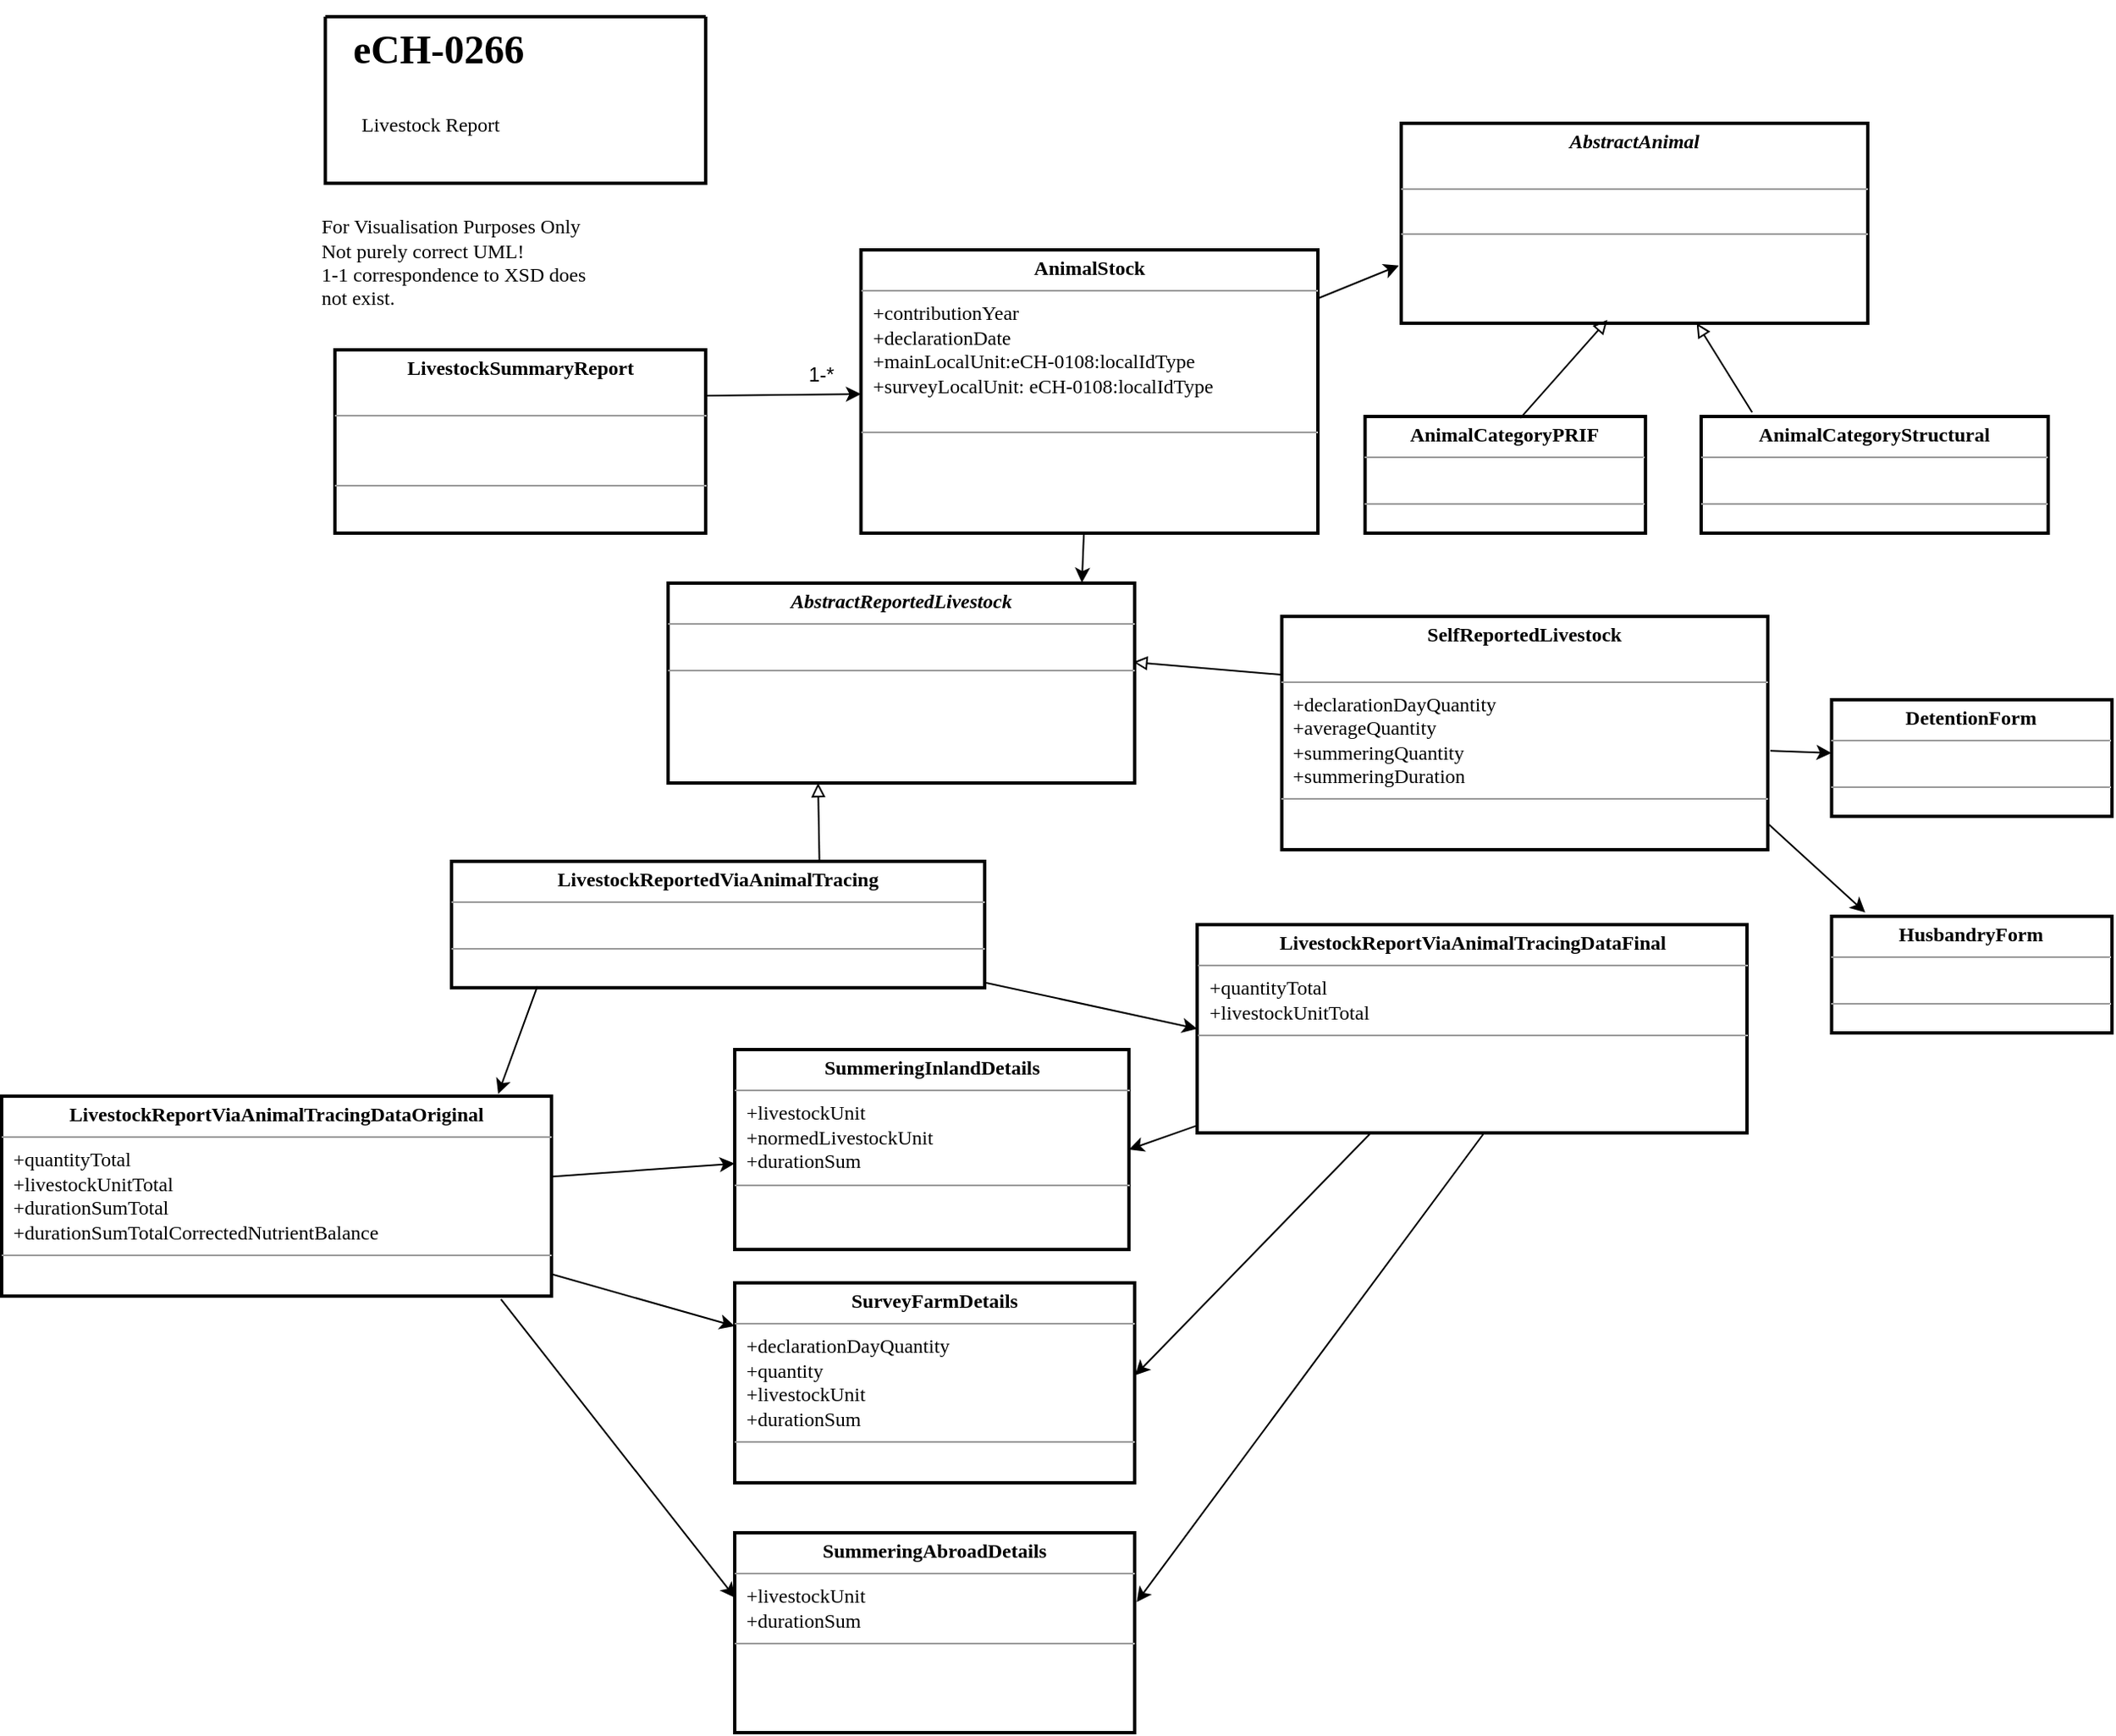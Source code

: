 <mxfile version="24.2.5" type="device">
  <diagram id="C5RBs43oDa-KdzZeNtuy" name="Page-1">
    <mxGraphModel dx="3040" dy="697" grid="1" gridSize="10" guides="1" tooltips="1" connect="1" arrows="1" fold="1" page="1" pageScale="1" pageWidth="1654" pageHeight="1169" math="0" shadow="0">
      <root>
        <mxCell id="WIyWlLk6GJQsqaUBKTNV-0" />
        <mxCell id="WIyWlLk6GJQsqaUBKTNV-1" parent="WIyWlLk6GJQsqaUBKTNV-0" />
        <mxCell id="IQKzHhust3R2YVrMN2TA-7" value="" style="swimlane;startSize=0;sketch=0;fontFamily=Verdana;strokeWidth=2;" parent="WIyWlLk6GJQsqaUBKTNV-1" vertex="1">
          <mxGeometry x="194.25" y="40" width="228.3" height="100" as="geometry" />
        </mxCell>
        <mxCell id="IQKzHhust3R2YVrMN2TA-8" value="&lt;h1&gt;&lt;span style=&quot;background-color: initial;&quot;&gt;eCH-0266&lt;/span&gt;&lt;/h1&gt;&lt;div&gt;&lt;br&gt;&lt;/div&gt;" style="text;html=1;strokeColor=none;fillColor=none;spacing=5;spacingTop=-20;whiteSpace=wrap;overflow=hidden;rounded=0;strokeWidth=2;fontFamily=Verdana;" parent="IQKzHhust3R2YVrMN2TA-7" vertex="1">
          <mxGeometry x="11.3" width="195.7" height="80" as="geometry" />
        </mxCell>
        <mxCell id="IQKzHhust3R2YVrMN2TA-9" value="Livestock Report" style="text;html=1;strokeColor=none;fillColor=none;align=left;verticalAlign=middle;whiteSpace=wrap;rounded=0;strokeWidth=2;fontFamily=Verdana;" parent="IQKzHhust3R2YVrMN2TA-7" vertex="1">
          <mxGeometry x="19.6" y="50" width="226.4" height="30" as="geometry" />
        </mxCell>
        <mxCell id="IQKzHhust3R2YVrMN2TA-10" value="For Visualisation Purposes Only&lt;br&gt;Not purely correct UML!&lt;br&gt;1-1 correspondence to XSD does &lt;br&gt;not exist.&lt;div&gt;&lt;br&gt;&lt;div&gt;&lt;div&gt;&lt;br&gt;&lt;/div&gt;&lt;div&gt;&lt;br&gt;&lt;/div&gt;&lt;/div&gt;&lt;/div&gt;" style="text;html=1;strokeColor=none;fillColor=none;align=left;verticalAlign=middle;whiteSpace=wrap;rounded=0;strokeWidth=2;fontFamily=Verdana;" parent="WIyWlLk6GJQsqaUBKTNV-1" vertex="1">
          <mxGeometry x="190" y="194" width="258" height="30" as="geometry" />
        </mxCell>
        <mxCell id="laVXNykyTYGjtu9MN26C-20" value="" style="edgeStyle=orthogonalEdgeStyle;rounded=0;orthogonalLoop=1;jettySize=auto;html=1;" parent="WIyWlLk6GJQsqaUBKTNV-1" edge="1">
          <mxGeometry relative="1" as="geometry">
            <mxPoint x="299.38" y="317.94" as="targetPoint" />
          </mxGeometry>
        </mxCell>
        <mxCell id="laVXNykyTYGjtu9MN26C-0" value="&lt;p style=&quot;margin:0px;margin-top:4px;text-align:center;&quot;&gt;&lt;b&gt;LivestockSummaryReport&lt;/b&gt;&lt;/p&gt;&lt;br&gt;&lt;hr size=&quot;1&quot;&gt;&lt;p style=&quot;margin:0px;margin-left:4px;&quot;&gt;&amp;nbsp;&lt;/p&gt;&lt;p style=&quot;margin:0px;margin-left:4px;&quot;&gt;&lt;span style=&quot;background-color: initial;&quot;&gt;&lt;br&gt;&lt;/span&gt;&lt;/p&gt;&lt;hr size=&quot;1&quot;&gt;&lt;p style=&quot;margin:0px;margin-left:4px;&quot;&gt;&lt;br&gt;&lt;/p&gt;" style="verticalAlign=top;align=left;overflow=fill;fontSize=12;fontFamily=Verdana;html=1;sketch=0;strokeWidth=2;" parent="WIyWlLk6GJQsqaUBKTNV-1" vertex="1">
          <mxGeometry x="200" y="240" width="222.55" height="110" as="geometry" />
        </mxCell>
        <mxCell id="laVXNykyTYGjtu9MN26C-1" value="&lt;p style=&quot;margin:0px;margin-top:4px;text-align:center;&quot;&gt;&lt;span style=&quot;background-color: initial;&quot;&gt;AnimalStock&lt;/span&gt;&lt;br&gt;&lt;/p&gt;&lt;hr size=&quot;1&quot;&gt;&lt;p style=&quot;margin:0px;margin-left:4px;&quot;&gt;&amp;nbsp;&lt;span style=&quot;font-weight: normal;&quot;&gt;+contributionYear&lt;/span&gt;&lt;br&gt;&lt;/p&gt;&lt;p style=&quot;margin:0px;margin-left:4px;&quot;&gt;&lt;span style=&quot;font-weight: normal;&quot;&gt;&amp;nbsp;+declarationDate&lt;/span&gt;&lt;/p&gt;&lt;p style=&quot;margin:0px;margin-left:4px;&quot;&gt;&lt;span style=&quot;font-weight: normal;&quot;&gt;&amp;nbsp;+mainLocalUnit:eCH-0108:localIdType&lt;/span&gt;&lt;/p&gt;&lt;p style=&quot;margin:0px;margin-left:4px;&quot;&gt;&lt;span style=&quot;font-weight: normal;&quot;&gt;&amp;nbsp;+surveyLocalUnit: eCH-0108:localIdType&lt;/span&gt;&lt;/p&gt;&lt;p style=&quot;margin:0px;margin-left:4px;&quot;&gt;&lt;span style=&quot;font-weight: normal;&quot;&gt;&lt;br&gt;&lt;/span&gt;&lt;/p&gt;&lt;hr size=&quot;1&quot;&gt;&lt;p style=&quot;margin:0px;margin-left:4px;&quot;&gt;&lt;br&gt;&lt;/p&gt;" style="verticalAlign=top;align=left;overflow=fill;fontSize=12;fontFamily=Verdana;html=1;sketch=0;strokeWidth=2;fontStyle=1" parent="WIyWlLk6GJQsqaUBKTNV-1" vertex="1">
          <mxGeometry x="515.75" y="180" width="274.25" height="170" as="geometry" />
        </mxCell>
        <mxCell id="laVXNykyTYGjtu9MN26C-2" value="" style="endArrow=none;html=1;sketch=0;fontFamily=Verdana;curved=1;startArrow=classic;startFill=1;endFill=0;entryX=1;entryY=0.25;entryDx=0;entryDy=0;" parent="WIyWlLk6GJQsqaUBKTNV-1" source="laVXNykyTYGjtu9MN26C-1" target="laVXNykyTYGjtu9MN26C-0" edge="1">
          <mxGeometry width="50" height="50" relative="1" as="geometry">
            <mxPoint x="841.75" y="22" as="sourcePoint" />
            <mxPoint x="924.75" y="78" as="targetPoint" />
          </mxGeometry>
        </mxCell>
        <mxCell id="laVXNykyTYGjtu9MN26C-3" value="1-*" style="text;html=1;align=center;verticalAlign=middle;whiteSpace=wrap;rounded=0;" parent="WIyWlLk6GJQsqaUBKTNV-1" vertex="1">
          <mxGeometry x="448" y="240" width="88" height="30" as="geometry" />
        </mxCell>
        <mxCell id="laVXNykyTYGjtu9MN26C-4" value="&lt;p style=&quot;margin:0px;margin-top:4px;text-align:center;&quot;&gt;&lt;b&gt;AnimalCategoryStructural&lt;/b&gt;&lt;/p&gt;&lt;hr size=&quot;1&quot;&gt;&lt;p style=&quot;margin:0px;margin-left:4px;&quot;&gt;&amp;nbsp;&lt;/p&gt;&lt;hr size=&quot;1&quot;&gt;&lt;p style=&quot;margin:0px;margin-left:4px;&quot;&gt;&lt;br&gt;&lt;/p&gt;" style="verticalAlign=top;align=left;overflow=fill;fontSize=12;fontFamily=Verdana;html=1;sketch=0;strokeWidth=2;" parent="WIyWlLk6GJQsqaUBKTNV-1" vertex="1">
          <mxGeometry x="1020" y="280" width="208.3" height="70" as="geometry" />
        </mxCell>
        <mxCell id="laVXNykyTYGjtu9MN26C-5" value="&lt;p style=&quot;margin:0px;margin-top:4px;text-align:center;&quot;&gt;&lt;b&gt;&lt;i&gt;AbstractAnimal&lt;/i&gt;&lt;/b&gt;&lt;/p&gt;&lt;br&gt;&lt;hr size=&quot;1&quot;&gt;&lt;p style=&quot;margin:0px;margin-left:4px;&quot;&gt;&amp;nbsp;&lt;/p&gt;&lt;hr size=&quot;1&quot;&gt;&lt;p style=&quot;margin:0px;margin-left:4px;&quot;&gt;&lt;br&gt;&lt;/p&gt;" style="verticalAlign=top;align=left;overflow=fill;fontSize=12;fontFamily=Verdana;html=1;sketch=0;strokeWidth=2;" parent="WIyWlLk6GJQsqaUBKTNV-1" vertex="1">
          <mxGeometry x="840" y="104" width="280" height="120" as="geometry" />
        </mxCell>
        <mxCell id="laVXNykyTYGjtu9MN26C-9" value="" style="endArrow=none;html=1;sketch=0;fontFamily=Verdana;curved=1;startArrow=block;startFill=0;endFill=0;entryX=0.147;entryY=-0.036;entryDx=0;entryDy=0;entryPerimeter=0;" parent="WIyWlLk6GJQsqaUBKTNV-1" source="laVXNykyTYGjtu9MN26C-5" target="laVXNykyTYGjtu9MN26C-4" edge="1">
          <mxGeometry width="50" height="50" relative="1" as="geometry">
            <mxPoint x="778.75" y="262" as="sourcePoint" />
            <mxPoint x="935.75" y="245" as="targetPoint" />
          </mxGeometry>
        </mxCell>
        <mxCell id="laVXNykyTYGjtu9MN26C-10" value="&lt;p style=&quot;margin:0px;margin-top:4px;text-align:center;&quot;&gt;&lt;span style=&quot;background-color: initial;&quot;&gt;AnimalCategoryPRIF&lt;/span&gt;&lt;br&gt;&lt;/p&gt;&lt;hr size=&quot;1&quot;&gt;&lt;p style=&quot;margin:0px;margin-left:4px;&quot;&gt;&amp;nbsp;&amp;nbsp;&lt;br&gt;&lt;/p&gt;&lt;hr size=&quot;1&quot;&gt;&lt;p style=&quot;margin:0px;margin-left:4px;&quot;&gt;&lt;br&gt;&lt;/p&gt;" style="verticalAlign=top;align=left;overflow=fill;fontSize=12;fontFamily=Verdana;html=1;sketch=0;strokeWidth=2;fontStyle=1" parent="WIyWlLk6GJQsqaUBKTNV-1" vertex="1">
          <mxGeometry x="818.3" y="280" width="168.3" height="70" as="geometry" />
        </mxCell>
        <mxCell id="laVXNykyTYGjtu9MN26C-11" value="" style="endArrow=none;html=1;sketch=0;fontFamily=Verdana;curved=1;startArrow=block;startFill=0;endFill=0;entryX=0.554;entryY=0.013;entryDx=0;entryDy=0;entryPerimeter=0;exitX=0.442;exitY=0.983;exitDx=0;exitDy=0;exitPerimeter=0;" parent="WIyWlLk6GJQsqaUBKTNV-1" source="laVXNykyTYGjtu9MN26C-5" target="laVXNykyTYGjtu9MN26C-10" edge="1">
          <mxGeometry width="50" height="50" relative="1" as="geometry">
            <mxPoint x="787.75" y="463" as="sourcePoint" />
            <mxPoint x="934.75" y="465" as="targetPoint" />
          </mxGeometry>
        </mxCell>
        <mxCell id="laVXNykyTYGjtu9MN26C-12" value="&lt;p style=&quot;margin:0px;margin-top:4px;text-align:center;&quot;&gt;&lt;b&gt;&lt;i&gt;AbstractReportedLivestock&lt;/i&gt;&lt;/b&gt;&lt;/p&gt;&lt;hr size=&quot;1&quot;&gt;&lt;p style=&quot;margin:0px;margin-left:4px;&quot;&gt;&amp;nbsp;&lt;/p&gt;&lt;hr size=&quot;1&quot;&gt;&lt;p style=&quot;margin:0px;margin-left:4px;&quot;&gt;&lt;br&gt;&lt;/p&gt;" style="verticalAlign=top;align=left;overflow=fill;fontSize=12;fontFamily=Verdana;html=1;sketch=0;strokeWidth=2;" parent="WIyWlLk6GJQsqaUBKTNV-1" vertex="1">
          <mxGeometry x="400" y="380" width="280" height="120" as="geometry" />
        </mxCell>
        <mxCell id="laVXNykyTYGjtu9MN26C-13" value="" style="endArrow=none;html=1;sketch=0;fontFamily=Verdana;curved=1;startArrow=classic;startFill=1;endFill=0;exitX=0.887;exitY=-0.002;exitDx=0;exitDy=0;exitPerimeter=0;" parent="WIyWlLk6GJQsqaUBKTNV-1" source="laVXNykyTYGjtu9MN26C-12" target="laVXNykyTYGjtu9MN26C-1" edge="1">
          <mxGeometry width="50" height="50" relative="1" as="geometry">
            <mxPoint x="918.75" y="390" as="sourcePoint" />
            <mxPoint x="778.75" y="330" as="targetPoint" />
          </mxGeometry>
        </mxCell>
        <mxCell id="laVXNykyTYGjtu9MN26C-14" value="&lt;p style=&quot;margin:0px;margin-top:4px;text-align:center;&quot;&gt;&lt;span style=&quot;background-color: initial;&quot;&gt;LivestockReportedViaAnimalTracing&lt;/span&gt;&lt;br&gt;&lt;/p&gt;&lt;hr size=&quot;1&quot;&gt;&lt;p style=&quot;margin:0px;margin-left:4px;&quot;&gt;&amp;nbsp;&amp;nbsp;&lt;br&gt;&lt;/p&gt;&lt;hr size=&quot;1&quot;&gt;&lt;p style=&quot;margin:0px;margin-left:4px;&quot;&gt;&lt;br&gt;&lt;/p&gt;" style="verticalAlign=top;align=left;overflow=fill;fontSize=12;fontFamily=Verdana;html=1;sketch=0;strokeWidth=2;fontStyle=1" parent="WIyWlLk6GJQsqaUBKTNV-1" vertex="1">
          <mxGeometry x="270" y="547" width="320" height="75.87" as="geometry" />
        </mxCell>
        <mxCell id="laVXNykyTYGjtu9MN26C-16" value="&lt;p style=&quot;margin:0px;margin-top:4px;text-align:center;&quot;&gt;&lt;b&gt;SelfReportedLivestock&lt;/b&gt;&lt;/p&gt;&lt;br&gt;&lt;hr size=&quot;1&quot;&gt;&lt;p style=&quot;margin:0px;margin-left:4px;&quot;&gt;&amp;nbsp;+declarationDayQuantity&lt;/p&gt;&lt;p style=&quot;margin:0px;margin-left:4px;&quot;&gt;&amp;nbsp;+averageQuantity&lt;/p&gt;&lt;p style=&quot;margin:0px;margin-left:4px;&quot;&gt;&lt;span style=&quot;background-color: initial;&quot;&gt;&amp;nbsp;+summeringQuantity&lt;/span&gt;&lt;br&gt;&lt;/p&gt;&lt;p style=&quot;margin:0px;margin-left:4px;&quot;&gt;&amp;nbsp;+summeringDuration&lt;/p&gt;&lt;hr size=&quot;1&quot;&gt;&lt;p style=&quot;margin:0px;margin-left:4px;&quot;&gt;&lt;br&gt;&lt;/p&gt;" style="verticalAlign=top;align=left;overflow=fill;fontSize=12;fontFamily=Verdana;html=1;sketch=0;strokeWidth=2;" parent="WIyWlLk6GJQsqaUBKTNV-1" vertex="1">
          <mxGeometry x="768.3" y="400" width="291.7" height="140" as="geometry" />
        </mxCell>
        <mxCell id="laVXNykyTYGjtu9MN26C-17" value="" style="endArrow=none;html=1;sketch=0;fontFamily=Verdana;curved=1;startArrow=block;startFill=0;endFill=0;entryX=0.69;entryY=-0.007;entryDx=0;entryDy=0;entryPerimeter=0;" parent="WIyWlLk6GJQsqaUBKTNV-1" target="laVXNykyTYGjtu9MN26C-14" edge="1">
          <mxGeometry width="50" height="50" relative="1" as="geometry">
            <mxPoint x="490" y="500" as="sourcePoint" />
            <mxPoint x="490" y="540" as="targetPoint" />
          </mxGeometry>
        </mxCell>
        <mxCell id="laVXNykyTYGjtu9MN26C-18" value="" style="endArrow=none;html=1;sketch=0;fontFamily=Verdana;curved=1;startArrow=block;startFill=0;endFill=0;entryX=0;entryY=0.25;entryDx=0;entryDy=0;fontStyle=1;exitX=0.997;exitY=0.395;exitDx=0;exitDy=0;exitPerimeter=0;" parent="WIyWlLk6GJQsqaUBKTNV-1" source="laVXNykyTYGjtu9MN26C-12" target="laVXNykyTYGjtu9MN26C-16" edge="1">
          <mxGeometry width="50" height="50" relative="1" as="geometry">
            <mxPoint x="865.75" y="520" as="sourcePoint" />
            <mxPoint x="929.75" y="571" as="targetPoint" />
          </mxGeometry>
        </mxCell>
        <mxCell id="laVXNykyTYGjtu9MN26C-23" value="&lt;p style=&quot;margin:0px;margin-top:4px;text-align:center;&quot;&gt;&lt;span style=&quot;background-color: initial;&quot;&gt;LivestockReportViaAnimalTracingDataOriginal&lt;/span&gt;&lt;br&gt;&lt;/p&gt;&lt;hr size=&quot;1&quot;&gt;&lt;p style=&quot;margin:0px;margin-left:4px;&quot;&gt;&amp;nbsp;&lt;span style=&quot;font-weight: normal;&quot;&gt;+quantityTotal&lt;/span&gt;&lt;br&gt;&lt;/p&gt;&lt;p style=&quot;margin:0px;margin-left:4px;&quot;&gt;&lt;span style=&quot;font-weight: normal;&quot;&gt;&amp;nbsp;+livestockUnitTotal&lt;/span&gt;&lt;/p&gt;&lt;p style=&quot;margin:0px;margin-left:4px;&quot;&gt;&lt;span style=&quot;font-weight: normal;&quot;&gt;&amp;nbsp;+durationSumTotal&lt;/span&gt;&lt;/p&gt;&lt;p style=&quot;margin:0px;margin-left:4px;&quot;&gt;&lt;span style=&quot;font-weight: normal;&quot;&gt;&amp;nbsp;+&lt;/span&gt;&lt;span style=&quot;background-color: initial; font-weight: 400;&quot;&gt;durationSumTotalCorrectedNutrientBalance&lt;/span&gt;&lt;/p&gt;&lt;hr size=&quot;1&quot;&gt;&lt;p style=&quot;margin:0px;margin-left:4px;&quot;&gt;&lt;br&gt;&lt;/p&gt;" style="verticalAlign=top;align=left;overflow=fill;fontSize=12;fontFamily=Verdana;html=1;sketch=0;strokeWidth=2;fontStyle=1" parent="WIyWlLk6GJQsqaUBKTNV-1" vertex="1">
          <mxGeometry y="687.94" width="330" height="120" as="geometry" />
        </mxCell>
        <mxCell id="laVXNykyTYGjtu9MN26C-24" value="&lt;p style=&quot;margin:0px;margin-top:4px;text-align:center;&quot;&gt;&lt;span style=&quot;background-color: initial;&quot;&gt;LivestockReportViaAnimalTracingDataFinal&lt;/span&gt;&lt;br&gt;&lt;/p&gt;&lt;hr size=&quot;1&quot;&gt;&lt;p style=&quot;margin:0px;margin-left:4px;&quot;&gt;&lt;span style=&quot;font-weight: normal;&quot;&gt;&amp;nbsp;+quantityTotal&lt;/span&gt;&lt;/p&gt;&lt;p style=&quot;margin:0px;margin-left:4px;&quot;&gt;&amp;nbsp;&lt;span style=&quot;font-weight: normal;&quot;&gt;+livestockUnitTotal&amp;nbsp;&lt;/span&gt;&lt;br&gt;&lt;/p&gt;&lt;hr size=&quot;1&quot;&gt;&lt;p style=&quot;margin:0px;margin-left:4px;&quot;&gt;&lt;br&gt;&lt;/p&gt;" style="verticalAlign=top;align=left;overflow=fill;fontSize=12;fontFamily=Verdana;html=1;sketch=0;strokeWidth=2;fontStyle=1" parent="WIyWlLk6GJQsqaUBKTNV-1" vertex="1">
          <mxGeometry x="717.54" y="585" width="330" height="125" as="geometry" />
        </mxCell>
        <mxCell id="laVXNykyTYGjtu9MN26C-25" value="" style="endArrow=none;html=1;sketch=0;fontFamily=Verdana;curved=1;startArrow=classic;startFill=1;endFill=0;exitX=0.903;exitY=-0.011;exitDx=0;exitDy=0;exitPerimeter=0;entryX=0.161;entryY=0.989;entryDx=0;entryDy=0;entryPerimeter=0;" parent="WIyWlLk6GJQsqaUBKTNV-1" source="laVXNykyTYGjtu9MN26C-23" target="laVXNykyTYGjtu9MN26C-14" edge="1">
          <mxGeometry width="50" height="50" relative="1" as="geometry">
            <mxPoint x="662" y="400" as="sourcePoint" />
            <mxPoint x="659" y="360" as="targetPoint" />
          </mxGeometry>
        </mxCell>
        <mxCell id="laVXNykyTYGjtu9MN26C-26" value="" style="endArrow=none;html=1;sketch=0;fontFamily=Verdana;curved=1;startArrow=classic;startFill=1;endFill=0;exitX=0;exitY=0.5;exitDx=0;exitDy=0;" parent="WIyWlLk6GJQsqaUBKTNV-1" source="laVXNykyTYGjtu9MN26C-24" target="laVXNykyTYGjtu9MN26C-14" edge="1">
          <mxGeometry width="50" height="50" relative="1" as="geometry">
            <mxPoint x="395" y="721" as="sourcePoint" />
            <mxPoint x="392" y="652" as="targetPoint" />
          </mxGeometry>
        </mxCell>
        <mxCell id="laVXNykyTYGjtu9MN26C-27" value="&lt;p style=&quot;margin:0px;margin-top:4px;text-align:center;&quot;&gt;&lt;span style=&quot;background-color: initial;&quot;&gt;SurveyFarmDetails&lt;/span&gt;&lt;br&gt;&lt;/p&gt;&lt;hr size=&quot;1&quot;&gt;&lt;p style=&quot;margin:0px;margin-left:4px;&quot;&gt;&amp;nbsp;&lt;span style=&quot;font-weight: normal;&quot;&gt;+declarationDayQuantity&lt;/span&gt;&lt;br&gt;&lt;/p&gt;&lt;p style=&quot;margin:0px;margin-left:4px;&quot;&gt;&lt;span style=&quot;font-weight: normal;&quot;&gt;&amp;nbsp;+quantity&lt;/span&gt;&lt;/p&gt;&lt;p style=&quot;margin:0px;margin-left:4px;&quot;&gt;&lt;span style=&quot;font-weight: normal;&quot;&gt;&amp;nbsp;+livestockUnit&lt;/span&gt;&lt;/p&gt;&lt;p style=&quot;margin:0px;margin-left:4px;&quot;&gt;&lt;span style=&quot;font-weight: normal;&quot;&gt;&amp;nbsp;+durationSum&lt;/span&gt;&lt;/p&gt;&lt;hr size=&quot;1&quot;&gt;&lt;p style=&quot;margin:0px;margin-left:4px;&quot;&gt;&lt;br&gt;&lt;/p&gt;" style="verticalAlign=top;align=left;overflow=fill;fontSize=12;fontFamily=Verdana;html=1;sketch=0;strokeWidth=2;fontStyle=1" parent="WIyWlLk6GJQsqaUBKTNV-1" vertex="1">
          <mxGeometry x="440" y="800" width="240" height="120" as="geometry" />
        </mxCell>
        <mxCell id="laVXNykyTYGjtu9MN26C-29" value="" style="endArrow=none;html=1;sketch=0;fontFamily=Verdana;curved=1;startArrow=classic;startFill=1;endFill=0;" parent="WIyWlLk6GJQsqaUBKTNV-1" source="laVXNykyTYGjtu9MN26C-27" target="laVXNykyTYGjtu9MN26C-23" edge="1">
          <mxGeometry width="50" height="50" relative="1" as="geometry">
            <mxPoint x="511" y="719" as="sourcePoint" />
            <mxPoint x="477" y="652" as="targetPoint" />
          </mxGeometry>
        </mxCell>
        <mxCell id="laVXNykyTYGjtu9MN26C-30" value="&lt;p style=&quot;margin:0px;margin-top:4px;text-align:center;&quot;&gt;&lt;span style=&quot;background-color: initial;&quot;&gt;SummeringInlandDetails&lt;/span&gt;&lt;br&gt;&lt;/p&gt;&lt;hr size=&quot;1&quot;&gt;&lt;p style=&quot;margin:0px;margin-left:4px;&quot;&gt;&lt;span style=&quot;font-weight: normal;&quot;&gt;&amp;nbsp;+livestockUnit&lt;/span&gt;&lt;br&gt;&lt;/p&gt;&lt;p style=&quot;margin:0px;margin-left:4px;&quot;&gt;&lt;span style=&quot;font-weight: normal;&quot;&gt;&amp;nbsp;+normedLivestockUnit&lt;/span&gt;&lt;/p&gt;&lt;p style=&quot;margin:0px;margin-left:4px;&quot;&gt;&lt;span style=&quot;font-weight: normal;&quot;&gt;&amp;nbsp;+durationSum&lt;/span&gt;&lt;/p&gt;&lt;hr size=&quot;1&quot;&gt;&lt;p style=&quot;margin:0px;margin-left:4px;&quot;&gt;&lt;br&gt;&lt;/p&gt;" style="verticalAlign=top;align=left;overflow=fill;fontSize=12;fontFamily=Verdana;html=1;sketch=0;strokeWidth=2;fontStyle=1" parent="WIyWlLk6GJQsqaUBKTNV-1" vertex="1">
          <mxGeometry x="440" y="660" width="236.6" height="120" as="geometry" />
        </mxCell>
        <mxCell id="laVXNykyTYGjtu9MN26C-31" value="" style="endArrow=none;html=1;sketch=0;fontFamily=Verdana;curved=1;startArrow=classic;startFill=1;endFill=0;" parent="WIyWlLk6GJQsqaUBKTNV-1" source="laVXNykyTYGjtu9MN26C-30" target="laVXNykyTYGjtu9MN26C-23" edge="1">
          <mxGeometry width="50" height="50" relative="1" as="geometry">
            <mxPoint x="375.046" y="897.58" as="sourcePoint" />
            <mxPoint x="223" y="840" as="targetPoint" />
          </mxGeometry>
        </mxCell>
        <mxCell id="laVXNykyTYGjtu9MN26C-32" value="&lt;p style=&quot;margin:0px;margin-top:4px;text-align:center;&quot;&gt;&lt;span style=&quot;background-color: initial;&quot;&gt;SummeringAbroadDetails&lt;/span&gt;&lt;br&gt;&lt;/p&gt;&lt;hr size=&quot;1&quot;&gt;&lt;p style=&quot;margin:0px;margin-left:4px;&quot;&gt;&lt;span style=&quot;font-weight: normal;&quot;&gt;&amp;nbsp;+livestockUnit&lt;/span&gt;&lt;br&gt;&lt;/p&gt;&lt;p style=&quot;margin:0px;margin-left:4px;&quot;&gt;&lt;span style=&quot;font-weight: normal;&quot;&gt;&amp;nbsp;+durationSum&lt;/span&gt;&lt;/p&gt;&lt;hr size=&quot;1&quot;&gt;&lt;p style=&quot;margin:0px;margin-left:4px;&quot;&gt;&lt;br&gt;&lt;/p&gt;" style="verticalAlign=top;align=left;overflow=fill;fontSize=12;fontFamily=Verdana;html=1;sketch=0;strokeWidth=2;fontStyle=1" parent="WIyWlLk6GJQsqaUBKTNV-1" vertex="1">
          <mxGeometry x="440" y="950" width="240" height="120" as="geometry" />
        </mxCell>
        <mxCell id="laVXNykyTYGjtu9MN26C-33" value="" style="endArrow=none;html=1;sketch=0;fontFamily=Verdana;curved=1;startArrow=classic;startFill=1;endFill=0;entryX=0.908;entryY=1.016;entryDx=0;entryDy=0;exitX=0.001;exitY=0.325;exitDx=0;exitDy=0;exitPerimeter=0;entryPerimeter=0;" parent="WIyWlLk6GJQsqaUBKTNV-1" source="laVXNykyTYGjtu9MN26C-32" target="laVXNykyTYGjtu9MN26C-23" edge="1">
          <mxGeometry width="50" height="50" relative="1" as="geometry">
            <mxPoint x="404" y="910" as="sourcePoint" />
            <mxPoint x="341" y="840" as="targetPoint" />
          </mxGeometry>
        </mxCell>
        <mxCell id="laVXNykyTYGjtu9MN26C-35" value="" style="endArrow=none;html=1;sketch=0;fontFamily=Verdana;curved=1;startArrow=classic;startFill=1;endFill=0;exitX=-0.005;exitY=0.711;exitDx=0;exitDy=0;exitPerimeter=0;" parent="WIyWlLk6GJQsqaUBKTNV-1" source="laVXNykyTYGjtu9MN26C-5" target="laVXNykyTYGjtu9MN26C-1" edge="1">
          <mxGeometry width="50" height="50" relative="1" as="geometry">
            <mxPoint x="662" y="400" as="sourcePoint" />
            <mxPoint x="659" y="360" as="targetPoint" />
          </mxGeometry>
        </mxCell>
        <mxCell id="laVXNykyTYGjtu9MN26C-36" value="" style="endArrow=none;html=1;sketch=0;fontFamily=Verdana;curved=1;startArrow=classic;startFill=1;endFill=0;exitX=1;exitY=0.5;exitDx=0;exitDy=0;" parent="WIyWlLk6GJQsqaUBKTNV-1" source="laVXNykyTYGjtu9MN26C-30" target="laVXNykyTYGjtu9MN26C-24" edge="1">
          <mxGeometry width="50" height="50" relative="1" as="geometry">
            <mxPoint x="450" y="738" as="sourcePoint" />
            <mxPoint x="340" y="746" as="targetPoint" />
          </mxGeometry>
        </mxCell>
        <mxCell id="laVXNykyTYGjtu9MN26C-37" value="" style="endArrow=none;html=1;sketch=0;fontFamily=Verdana;curved=1;startArrow=classic;startFill=1;endFill=0;exitX=1.001;exitY=0.463;exitDx=0;exitDy=0;exitPerimeter=0;" parent="WIyWlLk6GJQsqaUBKTNV-1" source="laVXNykyTYGjtu9MN26C-27" target="laVXNykyTYGjtu9MN26C-24" edge="1">
          <mxGeometry width="50" height="50" relative="1" as="geometry">
            <mxPoint x="687" y="730" as="sourcePoint" />
            <mxPoint x="836" y="666" as="targetPoint" />
          </mxGeometry>
        </mxCell>
        <mxCell id="laVXNykyTYGjtu9MN26C-38" value="" style="endArrow=none;html=1;sketch=0;fontFamily=Verdana;curved=1;startArrow=classic;startFill=1;endFill=0;exitX=1.005;exitY=0.347;exitDx=0;exitDy=0;exitPerimeter=0;entryX=0.52;entryY=1.007;entryDx=0;entryDy=0;entryPerimeter=0;" parent="WIyWlLk6GJQsqaUBKTNV-1" source="laVXNykyTYGjtu9MN26C-32" target="laVXNykyTYGjtu9MN26C-24" edge="1">
          <mxGeometry width="50" height="50" relative="1" as="geometry">
            <mxPoint x="690" y="866" as="sourcePoint" />
            <mxPoint x="888" y="666" as="targetPoint" />
          </mxGeometry>
        </mxCell>
        <mxCell id="b2sNiscNtj913xcPX4a7-0" value="&lt;p style=&quot;margin:0px;margin-top:4px;text-align:center;&quot;&gt;&lt;span style=&quot;background-color: initial;&quot;&gt;DetentionForm&lt;/span&gt;&lt;br&gt;&lt;/p&gt;&lt;hr size=&quot;1&quot;&gt;&lt;p style=&quot;margin:0px;margin-left:4px;&quot;&gt;&amp;nbsp;&amp;nbsp;&lt;br&gt;&lt;/p&gt;&lt;hr size=&quot;1&quot;&gt;&lt;p style=&quot;margin:0px;margin-left:4px;&quot;&gt;&lt;br&gt;&lt;/p&gt;" style="verticalAlign=top;align=left;overflow=fill;fontSize=12;fontFamily=Verdana;html=1;sketch=0;strokeWidth=2;fontStyle=1" parent="WIyWlLk6GJQsqaUBKTNV-1" vertex="1">
          <mxGeometry x="1098.3" y="450.0" width="168.3" height="70" as="geometry" />
        </mxCell>
        <mxCell id="b2sNiscNtj913xcPX4a7-1" value="" style="endArrow=none;html=1;sketch=0;fontFamily=Verdana;curved=1;startArrow=classic;startFill=1;endFill=0;entryX=1.005;entryY=0.576;entryDx=0;entryDy=0;entryPerimeter=0;" parent="WIyWlLk6GJQsqaUBKTNV-1" source="b2sNiscNtj913xcPX4a7-0" target="laVXNykyTYGjtu9MN26C-16" edge="1">
          <mxGeometry width="50" height="50" relative="1" as="geometry">
            <mxPoint x="687" y="730" as="sourcePoint" />
            <mxPoint x="812" y="671" as="targetPoint" />
          </mxGeometry>
        </mxCell>
        <mxCell id="1g88eT51Qicg3xkV5nTj-0" value="&lt;p style=&quot;margin:0px;margin-top:4px;text-align:center;&quot;&gt;&lt;span style=&quot;background-color: initial;&quot;&gt;HusbandryForm&lt;/span&gt;&lt;br&gt;&lt;/p&gt;&lt;hr size=&quot;1&quot;&gt;&lt;p style=&quot;margin:0px;margin-left:4px;&quot;&gt;&amp;nbsp;&amp;nbsp;&lt;br&gt;&lt;/p&gt;&lt;hr size=&quot;1&quot;&gt;&lt;p style=&quot;margin:0px;margin-left:4px;&quot;&gt;&lt;br&gt;&lt;/p&gt;" style="verticalAlign=top;align=left;overflow=fill;fontSize=12;fontFamily=Verdana;html=1;sketch=0;strokeWidth=2;fontStyle=1" parent="WIyWlLk6GJQsqaUBKTNV-1" vertex="1">
          <mxGeometry x="1098.3" y="580" width="168.3" height="70" as="geometry" />
        </mxCell>
        <mxCell id="1g88eT51Qicg3xkV5nTj-1" value="" style="endArrow=none;html=1;sketch=0;fontFamily=Verdana;curved=1;startArrow=classic;startFill=1;endFill=0;entryX=0.999;entryY=0.886;entryDx=0;entryDy=0;entryPerimeter=0;exitX=0.12;exitY=-0.033;exitDx=0;exitDy=0;exitPerimeter=0;" parent="WIyWlLk6GJQsqaUBKTNV-1" source="1g88eT51Qicg3xkV5nTj-0" target="laVXNykyTYGjtu9MN26C-16" edge="1">
          <mxGeometry width="50" height="50" relative="1" as="geometry">
            <mxPoint x="1108" y="492" as="sourcePoint" />
            <mxPoint x="1071" y="491" as="targetPoint" />
          </mxGeometry>
        </mxCell>
      </root>
    </mxGraphModel>
  </diagram>
</mxfile>
